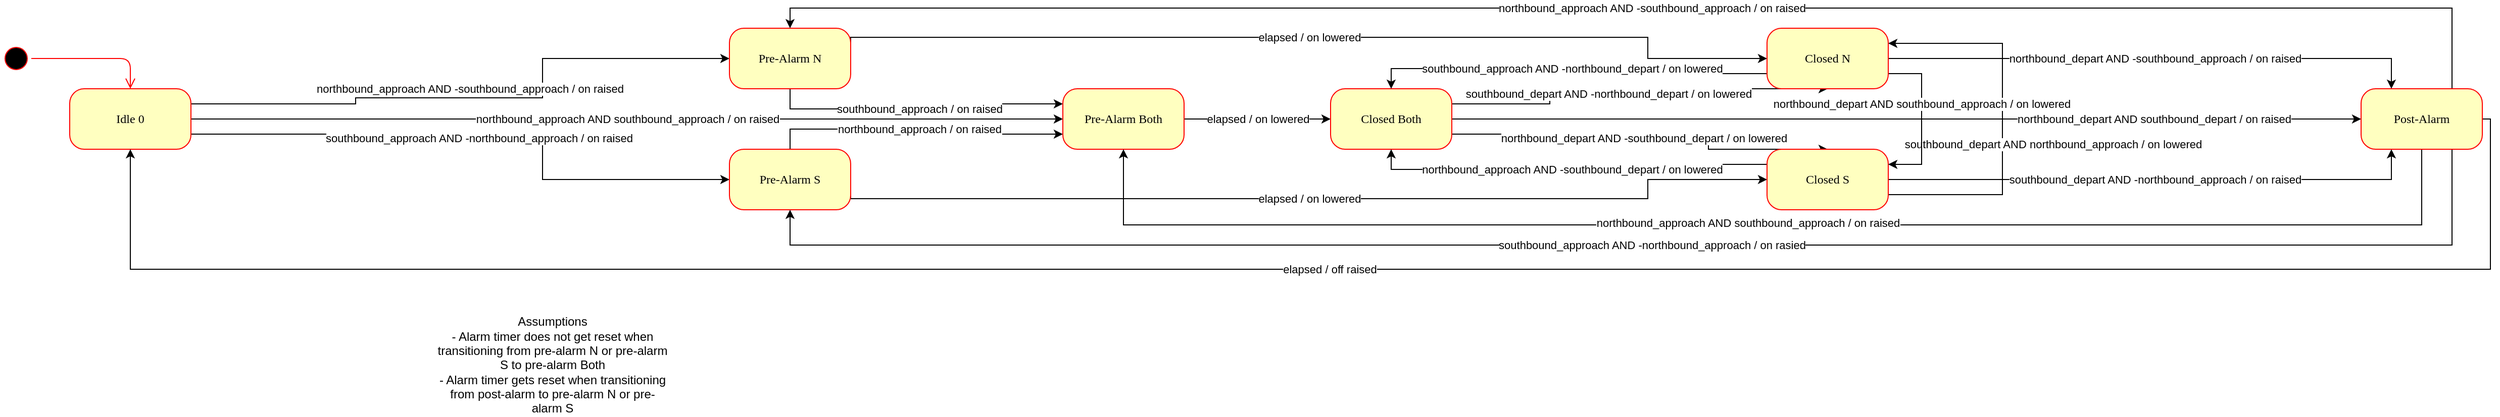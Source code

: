 <mxfile version="24.7.17">
  <diagram name="Page-1" id="58cdce13-f638-feb5-8d6f-7d28b1aa9fa0">
    <mxGraphModel dx="2150" dy="564" grid="1" gridSize="10" guides="1" tooltips="1" connect="1" arrows="1" fold="1" page="1" pageScale="1" pageWidth="1100" pageHeight="850" background="none" math="0" shadow="0">
      <root>
        <mxCell id="0" />
        <mxCell id="1" parent="0" />
        <mxCell id="382b91b5511bd0f7-1" value="" style="ellipse;html=1;shape=startState;fillColor=#000000;strokeColor=#ff0000;rounded=1;shadow=0;comic=0;labelBackgroundColor=none;fontFamily=Verdana;fontSize=12;fontColor=#000000;align=center;direction=south;" parent="1" vertex="1">
          <mxGeometry x="-21" y="270" width="30" height="30" as="geometry" />
        </mxCell>
        <mxCell id="GDV0UaJhil46lX3DR8yS-5" value="northbound_approach AND -southbound_approach / on raised" style="edgeStyle=orthogonalEdgeStyle;rounded=0;orthogonalLoop=1;jettySize=auto;html=1;exitX=1;exitY=0.5;exitDx=0;exitDy=0;labelPosition=center;verticalLabelPosition=top;align=center;verticalAlign=bottom;" parent="1" source="382b91b5511bd0f7-6" target="GDV0UaJhil46lX3DR8yS-3" edge="1">
          <mxGeometry relative="1" as="geometry">
            <Array as="points">
              <mxPoint x="167" y="330" />
              <mxPoint x="330" y="330" />
              <mxPoint x="330" y="324" />
              <mxPoint x="515" y="324" />
              <mxPoint x="515" y="285" />
            </Array>
            <mxPoint as="offset" />
          </mxGeometry>
        </mxCell>
        <mxCell id="GDV0UaJhil46lX3DR8yS-14" value="southbound_approach AND -northbound_approach / on raised" style="edgeStyle=orthogonalEdgeStyle;rounded=0;orthogonalLoop=1;jettySize=auto;html=1;exitX=1;exitY=0.75;exitDx=0;exitDy=0;entryX=0;entryY=0.5;entryDx=0;entryDy=0;" parent="1" source="382b91b5511bd0f7-6" target="GDV0UaJhil46lX3DR8yS-11" edge="1">
          <mxGeometry relative="1" as="geometry">
            <Array as="points">
              <mxPoint x="330" y="364" />
              <mxPoint x="515" y="364" />
              <mxPoint x="515" y="405" />
            </Array>
          </mxGeometry>
        </mxCell>
        <mxCell id="oHpRK2SWG9-sSbQ4RIik-1" value="northbound_approach AND southbound_approach / on raised" style="edgeStyle=orthogonalEdgeStyle;rounded=0;orthogonalLoop=1;jettySize=auto;html=1;exitX=1;exitY=0.5;exitDx=0;exitDy=0;entryX=0;entryY=0.5;entryDx=0;entryDy=0;" parent="1" source="382b91b5511bd0f7-6" target="GDV0UaJhil46lX3DR8yS-12" edge="1">
          <mxGeometry relative="1" as="geometry" />
        </mxCell>
        <mxCell id="382b91b5511bd0f7-6" value="Idle 0" style="rounded=1;whiteSpace=wrap;html=1;arcSize=24;fillColor=#ffffc0;strokeColor=#ff0000;shadow=0;comic=0;labelBackgroundColor=none;fontFamily=Verdana;fontSize=12;fontColor=#000000;align=center;" parent="1" vertex="1">
          <mxGeometry x="47" y="315" width="120" height="60" as="geometry" />
        </mxCell>
        <mxCell id="2a3bc250acf0617d-9" style="edgeStyle=orthogonalEdgeStyle;html=1;labelBackgroundColor=none;endArrow=open;endSize=8;strokeColor=#ff0000;fontFamily=Verdana;fontSize=12;align=left;" parent="1" source="382b91b5511bd0f7-1" target="382b91b5511bd0f7-6" edge="1">
          <mxGeometry relative="1" as="geometry" />
        </mxCell>
        <mxCell id="GDV0UaJhil46lX3DR8yS-22" value="elapsed / on lowered" style="edgeStyle=orthogonalEdgeStyle;rounded=0;orthogonalLoop=1;jettySize=auto;html=1;exitX=1;exitY=0.5;exitDx=0;exitDy=0;entryX=0;entryY=0.5;entryDx=0;entryDy=0;" parent="1" source="GDV0UaJhil46lX3DR8yS-3" target="GDV0UaJhil46lX3DR8yS-19" edge="1">
          <mxGeometry relative="1" as="geometry">
            <Array as="points">
              <mxPoint x="820" y="264" />
              <mxPoint x="1609" y="264" />
            </Array>
          </mxGeometry>
        </mxCell>
        <mxCell id="GDV0UaJhil46lX3DR8yS-34" value="southbound_approach / on raised" style="edgeStyle=orthogonalEdgeStyle;rounded=0;orthogonalLoop=1;jettySize=auto;html=1;exitX=0.5;exitY=1;exitDx=0;exitDy=0;entryX=0;entryY=0.25;entryDx=0;entryDy=0;" parent="1" source="GDV0UaJhil46lX3DR8yS-3" target="GDV0UaJhil46lX3DR8yS-12" edge="1">
          <mxGeometry relative="1" as="geometry" />
        </mxCell>
        <mxCell id="GDV0UaJhil46lX3DR8yS-3" value="Pre-Alarm N" style="rounded=1;whiteSpace=wrap;html=1;arcSize=24;fillColor=#ffffc0;strokeColor=#ff0000;shadow=0;comic=0;labelBackgroundColor=none;fontFamily=Verdana;fontSize=12;fontColor=#000000;align=center;" parent="1" vertex="1">
          <mxGeometry x="700" y="255" width="120" height="60" as="geometry" />
        </mxCell>
        <mxCell id="GDV0UaJhil46lX3DR8yS-21" value="elapsed / on lowered" style="edgeStyle=orthogonalEdgeStyle;rounded=0;orthogonalLoop=1;jettySize=auto;html=1;exitX=1;exitY=0.5;exitDx=0;exitDy=0;entryX=0;entryY=0.5;entryDx=0;entryDy=0;" parent="1" source="GDV0UaJhil46lX3DR8yS-11" target="GDV0UaJhil46lX3DR8yS-18" edge="1">
          <mxGeometry x="0.001" relative="1" as="geometry">
            <Array as="points">
              <mxPoint x="820" y="424" />
              <mxPoint x="1609" y="424" />
            </Array>
            <mxPoint as="offset" />
          </mxGeometry>
        </mxCell>
        <mxCell id="GDV0UaJhil46lX3DR8yS-35" value="northbound_approach / on raised" style="edgeStyle=orthogonalEdgeStyle;rounded=0;orthogonalLoop=1;jettySize=auto;html=1;exitX=0.5;exitY=0;exitDx=0;exitDy=0;entryX=0;entryY=0.75;entryDx=0;entryDy=0;" parent="1" source="GDV0UaJhil46lX3DR8yS-11" target="GDV0UaJhil46lX3DR8yS-12" edge="1">
          <mxGeometry relative="1" as="geometry" />
        </mxCell>
        <mxCell id="GDV0UaJhil46lX3DR8yS-11" value="Pre-Alarm S" style="rounded=1;whiteSpace=wrap;html=1;arcSize=24;fillColor=#ffffc0;strokeColor=#ff0000;shadow=0;comic=0;labelBackgroundColor=none;fontFamily=Verdana;fontSize=12;fontColor=#000000;align=center;" parent="1" vertex="1">
          <mxGeometry x="700" y="375" width="120" height="60" as="geometry" />
        </mxCell>
        <mxCell id="GDV0UaJhil46lX3DR8yS-20" value="elapsed / on lowered" style="edgeStyle=orthogonalEdgeStyle;rounded=0;orthogonalLoop=1;jettySize=auto;html=1;exitX=1;exitY=0.5;exitDx=0;exitDy=0;" parent="1" source="GDV0UaJhil46lX3DR8yS-12" target="GDV0UaJhil46lX3DR8yS-17" edge="1">
          <mxGeometry relative="1" as="geometry" />
        </mxCell>
        <mxCell id="GDV0UaJhil46lX3DR8yS-12" value="Pre-Alarm Both" style="rounded=1;whiteSpace=wrap;html=1;arcSize=24;fillColor=#ffffc0;strokeColor=#ff0000;shadow=0;comic=0;labelBackgroundColor=none;fontFamily=Verdana;fontSize=12;fontColor=#000000;align=center;" parent="1" vertex="1">
          <mxGeometry x="1030" y="315" width="120" height="60" as="geometry" />
        </mxCell>
        <mxCell id="GDV0UaJhil46lX3DR8yS-25" value="southbound_depart AND -northbound_depart / on lowered" style="edgeStyle=orthogonalEdgeStyle;rounded=0;orthogonalLoop=1;jettySize=auto;html=1;exitX=1;exitY=0.25;exitDx=0;exitDy=0;entryX=0.5;entryY=1;entryDx=0;entryDy=0;" parent="1" source="GDV0UaJhil46lX3DR8yS-17" target="GDV0UaJhil46lX3DR8yS-19" edge="1">
          <mxGeometry x="-0.168" y="4" relative="1" as="geometry">
            <Array as="points">
              <mxPoint x="1512" y="330" />
              <mxPoint x="1512" y="324" />
              <mxPoint x="1669" y="324" />
            </Array>
            <mxPoint as="offset" />
          </mxGeometry>
        </mxCell>
        <mxCell id="GDV0UaJhil46lX3DR8yS-26" value="northbound_depart AND -southbound_depart / on lowered" style="edgeStyle=orthogonalEdgeStyle;rounded=0;orthogonalLoop=1;jettySize=auto;html=1;exitX=1;exitY=0.75;exitDx=0;exitDy=0;entryX=0.5;entryY=0;entryDx=0;entryDy=0;" parent="1" source="GDV0UaJhil46lX3DR8yS-17" target="GDV0UaJhil46lX3DR8yS-18" edge="1">
          <mxGeometry relative="1" as="geometry">
            <Array as="points">
              <mxPoint x="1512" y="360" />
              <mxPoint x="1512" y="364" />
              <mxPoint x="1669" y="364" />
            </Array>
          </mxGeometry>
        </mxCell>
        <mxCell id="oHpRK2SWG9-sSbQ4RIik-2" value="northbound_depart AND southbound_depart / on raised" style="edgeStyle=orthogonalEdgeStyle;rounded=0;orthogonalLoop=1;jettySize=auto;html=1;exitX=1;exitY=0.5;exitDx=0;exitDy=0;entryX=0;entryY=0.5;entryDx=0;entryDy=0;" parent="1" source="GDV0UaJhil46lX3DR8yS-17" target="GDV0UaJhil46lX3DR8yS-28" edge="1">
          <mxGeometry x="0.544" relative="1" as="geometry">
            <mxPoint as="offset" />
          </mxGeometry>
        </mxCell>
        <mxCell id="GDV0UaJhil46lX3DR8yS-17" value="Closed Both" style="rounded=1;whiteSpace=wrap;html=1;arcSize=24;fillColor=#ffffc0;strokeColor=#ff0000;shadow=0;comic=0;labelBackgroundColor=none;fontFamily=Verdana;fontSize=12;fontColor=#000000;align=center;" parent="1" vertex="1">
          <mxGeometry x="1295" y="315" width="120" height="60" as="geometry" />
        </mxCell>
        <mxCell id="GDV0UaJhil46lX3DR8yS-32" value="southbound_depart AND -northbound_approach / on raised" style="edgeStyle=orthogonalEdgeStyle;rounded=0;orthogonalLoop=1;jettySize=auto;html=1;exitX=1;exitY=0.5;exitDx=0;exitDy=0;entryX=0.25;entryY=1;entryDx=0;entryDy=0;" parent="1" source="GDV0UaJhil46lX3DR8yS-18" target="GDV0UaJhil46lX3DR8yS-28" edge="1">
          <mxGeometry relative="1" as="geometry" />
        </mxCell>
        <mxCell id="GDV0UaJhil46lX3DR8yS-37" value="northbound_approach AND -southbound_depart / on lowered" style="edgeStyle=orthogonalEdgeStyle;rounded=0;orthogonalLoop=1;jettySize=auto;html=1;exitX=0;exitY=0.25;exitDx=0;exitDy=0;entryX=0.5;entryY=1;entryDx=0;entryDy=0;" parent="1" source="GDV0UaJhil46lX3DR8yS-18" target="GDV0UaJhil46lX3DR8yS-17" edge="1">
          <mxGeometry relative="1" as="geometry" />
        </mxCell>
        <mxCell id="oHpRK2SWG9-sSbQ4RIik-4" value="southbound_depart AND northbound_approach / on lowered" style="edgeStyle=orthogonalEdgeStyle;rounded=0;orthogonalLoop=1;jettySize=auto;html=1;exitX=1;exitY=0.75;exitDx=0;exitDy=0;entryX=1;entryY=0.25;entryDx=0;entryDy=0;" parent="1" source="GDV0UaJhil46lX3DR8yS-18" target="GDV0UaJhil46lX3DR8yS-19" edge="1">
          <mxGeometry x="-0.133" y="-50" relative="1" as="geometry">
            <Array as="points">
              <mxPoint x="1960" y="420" />
              <mxPoint x="1960" y="270" />
            </Array>
            <mxPoint as="offset" />
          </mxGeometry>
        </mxCell>
        <mxCell id="GDV0UaJhil46lX3DR8yS-18" value="Closed S" style="rounded=1;whiteSpace=wrap;html=1;arcSize=24;fillColor=#ffffc0;strokeColor=#ff0000;shadow=0;comic=0;labelBackgroundColor=none;fontFamily=Verdana;fontSize=12;fontColor=#000000;align=center;" parent="1" vertex="1">
          <mxGeometry x="1727" y="375" width="120" height="60" as="geometry" />
        </mxCell>
        <mxCell id="GDV0UaJhil46lX3DR8yS-31" value="northbound_depart AND -southbound_approach / on raised" style="edgeStyle=orthogonalEdgeStyle;rounded=0;orthogonalLoop=1;jettySize=auto;html=1;exitX=1;exitY=0.5;exitDx=0;exitDy=0;entryX=0.25;entryY=0;entryDx=0;entryDy=0;" parent="1" source="GDV0UaJhil46lX3DR8yS-19" target="GDV0UaJhil46lX3DR8yS-28" edge="1">
          <mxGeometry relative="1" as="geometry" />
        </mxCell>
        <mxCell id="GDV0UaJhil46lX3DR8yS-36" value="southbound_approach AND -northbound_depart / on lowered" style="edgeStyle=orthogonalEdgeStyle;rounded=0;orthogonalLoop=1;jettySize=auto;html=1;exitX=0;exitY=0.75;exitDx=0;exitDy=0;entryX=0.5;entryY=0;entryDx=0;entryDy=0;" parent="1" source="GDV0UaJhil46lX3DR8yS-19" target="GDV0UaJhil46lX3DR8yS-17" edge="1">
          <mxGeometry relative="1" as="geometry" />
        </mxCell>
        <mxCell id="oHpRK2SWG9-sSbQ4RIik-3" value="northbound_depart AND southbound_approach / on lowered" style="edgeStyle=orthogonalEdgeStyle;rounded=0;orthogonalLoop=1;jettySize=auto;html=1;exitX=1;exitY=0.75;exitDx=0;exitDy=0;entryX=1;entryY=0.25;entryDx=0;entryDy=0;" parent="1" source="GDV0UaJhil46lX3DR8yS-19" target="GDV0UaJhil46lX3DR8yS-18" edge="1">
          <mxGeometry x="-0.192" relative="1" as="geometry">
            <Array as="points">
              <mxPoint x="1880" y="300" />
              <mxPoint x="1880" y="390" />
            </Array>
            <mxPoint as="offset" />
          </mxGeometry>
        </mxCell>
        <mxCell id="GDV0UaJhil46lX3DR8yS-19" value="Closed N" style="rounded=1;whiteSpace=wrap;html=1;arcSize=24;fillColor=#ffffc0;strokeColor=#ff0000;shadow=0;comic=0;labelBackgroundColor=none;fontFamily=Verdana;fontSize=12;fontColor=#000000;align=center;" parent="1" vertex="1">
          <mxGeometry x="1727" y="255" width="120" height="60" as="geometry" />
        </mxCell>
        <mxCell id="GDV0UaJhil46lX3DR8yS-33" value="elapsed / off raised" style="edgeStyle=orthogonalEdgeStyle;rounded=0;orthogonalLoop=1;jettySize=auto;html=1;exitX=1;exitY=0.5;exitDx=0;exitDy=0;entryX=0.5;entryY=1;entryDx=0;entryDy=0;" parent="1" source="GDV0UaJhil46lX3DR8yS-28" target="382b91b5511bd0f7-6" edge="1">
          <mxGeometry relative="1" as="geometry">
            <Array as="points">
              <mxPoint x="2443" y="345" />
              <mxPoint x="2443" y="494" />
              <mxPoint x="107" y="494" />
            </Array>
            <mxPoint x="550" y="375" as="targetPoint" />
          </mxGeometry>
        </mxCell>
        <mxCell id="GDV0UaJhil46lX3DR8yS-39" value="southbound_approach AND -northbound_approach / on rasied" style="edgeStyle=orthogonalEdgeStyle;rounded=0;orthogonalLoop=1;jettySize=auto;html=1;exitX=0.75;exitY=1;exitDx=0;exitDy=0;entryX=0.5;entryY=1;entryDx=0;entryDy=0;" parent="1" source="GDV0UaJhil46lX3DR8yS-28" target="GDV0UaJhil46lX3DR8yS-11" edge="1">
          <mxGeometry relative="1" as="geometry">
            <Array as="points">
              <mxPoint x="2405" y="470" />
              <mxPoint x="760" y="470" />
            </Array>
          </mxGeometry>
        </mxCell>
        <mxCell id="GDV0UaJhil46lX3DR8yS-40" value="northbound_approach AND -southbound_approach / on raised" style="edgeStyle=orthogonalEdgeStyle;rounded=0;orthogonalLoop=1;jettySize=auto;html=1;exitX=0.75;exitY=0;exitDx=0;exitDy=0;entryX=0.5;entryY=0;entryDx=0;entryDy=0;" parent="1" source="GDV0UaJhil46lX3DR8yS-28" target="GDV0UaJhil46lX3DR8yS-3" edge="1">
          <mxGeometry relative="1" as="geometry" />
        </mxCell>
        <mxCell id="oHpRK2SWG9-sSbQ4RIik-5" style="edgeStyle=orthogonalEdgeStyle;rounded=0;orthogonalLoop=1;jettySize=auto;html=1;exitX=0.5;exitY=1;exitDx=0;exitDy=0;entryX=0.5;entryY=1;entryDx=0;entryDy=0;" parent="1" source="GDV0UaJhil46lX3DR8yS-28" target="GDV0UaJhil46lX3DR8yS-12" edge="1">
          <mxGeometry relative="1" as="geometry">
            <Array as="points">
              <mxPoint x="2375" y="450" />
              <mxPoint x="1090" y="450" />
            </Array>
          </mxGeometry>
        </mxCell>
        <mxCell id="oHpRK2SWG9-sSbQ4RIik-6" value="northbound_approach AND southbound_approach / on raised" style="edgeLabel;html=1;align=center;verticalAlign=middle;resizable=0;points=[];" parent="oHpRK2SWG9-sSbQ4RIik-5" vertex="1" connectable="0">
          <mxGeometry x="0.035" y="-2" relative="1" as="geometry">
            <mxPoint as="offset" />
          </mxGeometry>
        </mxCell>
        <mxCell id="GDV0UaJhil46lX3DR8yS-28" value="Post-Alarm" style="rounded=1;whiteSpace=wrap;html=1;arcSize=24;fillColor=#ffffc0;strokeColor=#ff0000;shadow=0;comic=0;labelBackgroundColor=none;fontFamily=Verdana;fontSize=12;fontColor=#000000;align=center;" parent="1" vertex="1">
          <mxGeometry x="2315" y="315" width="120" height="60" as="geometry" />
        </mxCell>
        <mxCell id="GDV0UaJhil46lX3DR8yS-38" value="Assumptions&lt;div&gt;- Alarm timer does not get reset when transitioning from pre-alarm N or pre-alarm S to pre-alarm Both&lt;/div&gt;&lt;div&gt;- Alarm timer gets reset when transitioning from post-alarm to pre-alarm N or pre-alarm S&lt;/div&gt;" style="text;html=1;align=center;verticalAlign=middle;whiteSpace=wrap;rounded=0;" parent="1" vertex="1">
          <mxGeometry x="410" y="544" width="230" height="90" as="geometry" />
        </mxCell>
      </root>
    </mxGraphModel>
  </diagram>
</mxfile>
